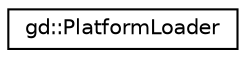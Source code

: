 digraph "Graphical Class Hierarchy"
{
  edge [fontname="Helvetica",fontsize="10",labelfontname="Helvetica",labelfontsize="10"];
  node [fontname="Helvetica",fontsize="10",shape=record];
  rankdir="LR";
  Node1 [label="gd::PlatformLoader",height=0.2,width=0.4,color="black", fillcolor="white", style="filled",URL="$classgd_1_1_platform_loader.html",tooltip="Load a gd::Platform in memory from a file and add it to the manager. "];
}
